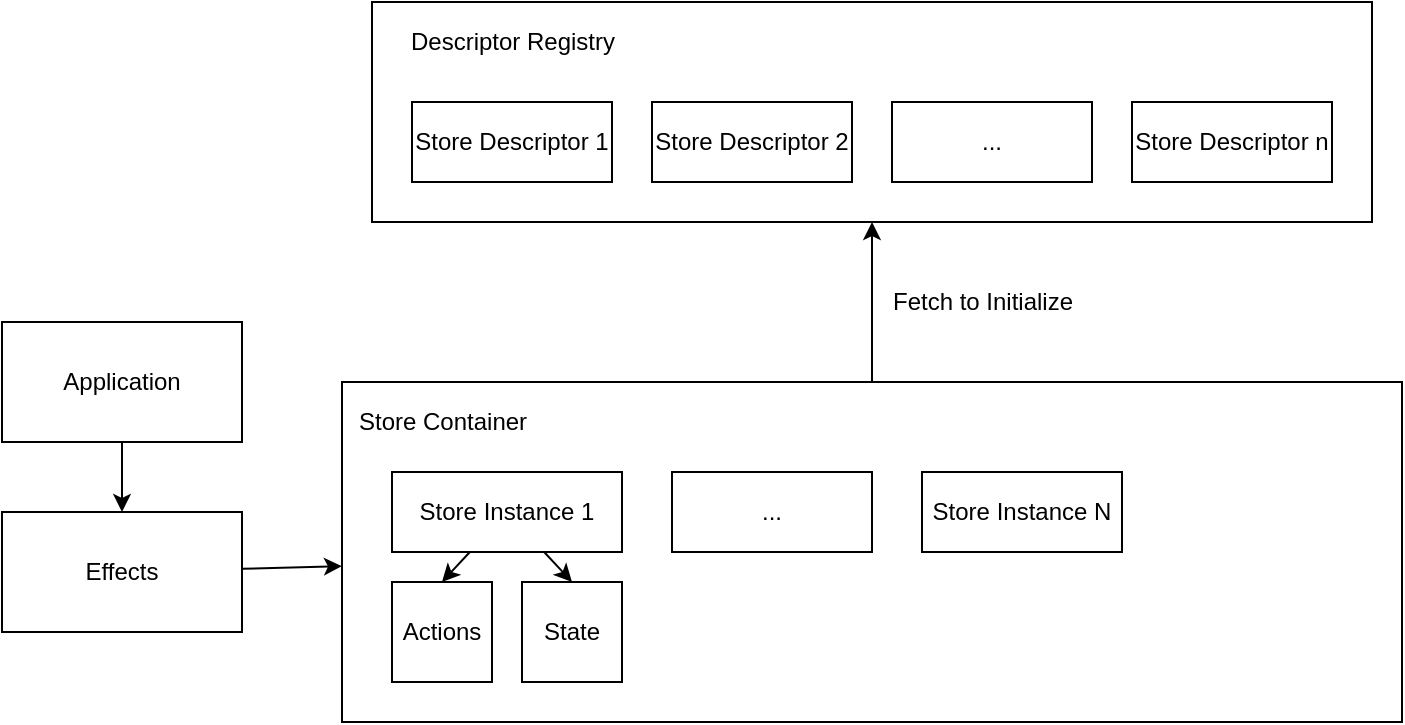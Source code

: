 <mxfile>
    <diagram id="NG4mDt8sBnrd90Z5a9If" name="design v1">
        <mxGraphModel dx="1103" dy="927" grid="1" gridSize="10" guides="1" tooltips="1" connect="1" arrows="1" fold="1" page="1" pageScale="1" pageWidth="827" pageHeight="1169" math="0" shadow="0">
            <root>
                <mxCell id="0"/>
                <mxCell id="1" parent="0"/>
                <mxCell id="33" style="edgeStyle=none;html=1;exitX=0.5;exitY=0;exitDx=0;exitDy=0;entryX=0.5;entryY=1;entryDx=0;entryDy=0;" parent="1" source="21" target="27" edge="1">
                    <mxGeometry relative="1" as="geometry"/>
                </mxCell>
                <mxCell id="21" value="" style="rounded=0;whiteSpace=wrap;html=1;" parent="1" vertex="1">
                    <mxGeometry x="200" y="520" width="530" height="170" as="geometry"/>
                </mxCell>
                <mxCell id="26" style="edgeStyle=none;html=1;" parent="1" source="2" target="23" edge="1">
                    <mxGeometry relative="1" as="geometry"/>
                </mxCell>
                <mxCell id="2" value="Application" style="rounded=0;whiteSpace=wrap;html=1;" parent="1" vertex="1">
                    <mxGeometry x="30" y="490" width="120" height="60" as="geometry"/>
                </mxCell>
                <mxCell id="18" style="edgeStyle=none;html=1;entryX=0.5;entryY=0;entryDx=0;entryDy=0;" parent="1" source="4" target="14" edge="1">
                    <mxGeometry relative="1" as="geometry"/>
                </mxCell>
                <mxCell id="19" style="edgeStyle=none;html=1;entryX=0.5;entryY=0;entryDx=0;entryDy=0;" parent="1" source="4" target="15" edge="1">
                    <mxGeometry relative="1" as="geometry"/>
                </mxCell>
                <mxCell id="4" value="Store Instance 1" style="rounded=0;whiteSpace=wrap;html=1;" parent="1" vertex="1">
                    <mxGeometry x="225" y="565" width="115" height="40" as="geometry"/>
                </mxCell>
                <mxCell id="8" value="..." style="rounded=0;whiteSpace=wrap;html=1;" parent="1" vertex="1">
                    <mxGeometry x="365" y="565" width="100" height="40" as="geometry"/>
                </mxCell>
                <mxCell id="9" value="Store Instance N" style="rounded=0;whiteSpace=wrap;html=1;" parent="1" vertex="1">
                    <mxGeometry x="490" y="565" width="100" height="40" as="geometry"/>
                </mxCell>
                <mxCell id="14" value="State" style="whiteSpace=wrap;html=1;aspect=fixed;" parent="1" vertex="1">
                    <mxGeometry x="290" y="620" width="50" height="50" as="geometry"/>
                </mxCell>
                <mxCell id="15" value="Actions" style="whiteSpace=wrap;html=1;aspect=fixed;" parent="1" vertex="1">
                    <mxGeometry x="225" y="620" width="50" height="50" as="geometry"/>
                </mxCell>
                <mxCell id="22" value="Store Container" style="text;html=1;align=center;verticalAlign=middle;resizable=0;points=[];autosize=1;strokeColor=none;fillColor=none;" parent="1" vertex="1">
                    <mxGeometry x="200" y="530" width="100" height="20" as="geometry"/>
                </mxCell>
                <mxCell id="24" style="edgeStyle=none;html=1;" parent="1" source="23" target="21" edge="1">
                    <mxGeometry relative="1" as="geometry"/>
                </mxCell>
                <mxCell id="23" value="Effects" style="rounded=0;whiteSpace=wrap;html=1;" parent="1" vertex="1">
                    <mxGeometry x="30" y="585" width="120" height="60" as="geometry"/>
                </mxCell>
                <mxCell id="27" value="" style="rounded=0;whiteSpace=wrap;html=1;" parent="1" vertex="1">
                    <mxGeometry x="215" y="330" width="500" height="110" as="geometry"/>
                </mxCell>
                <mxCell id="28" value="Descriptor Registry" style="text;html=1;align=center;verticalAlign=middle;resizable=0;points=[];autosize=1;strokeColor=none;fillColor=none;" parent="1" vertex="1">
                    <mxGeometry x="225" y="340" width="120" height="20" as="geometry"/>
                </mxCell>
                <mxCell id="29" value="Store Descriptor 1" style="rounded=0;whiteSpace=wrap;html=1;" parent="1" vertex="1">
                    <mxGeometry x="235" y="380" width="100" height="40" as="geometry"/>
                </mxCell>
                <mxCell id="30" value="Store Descriptor 2" style="rounded=0;whiteSpace=wrap;html=1;" parent="1" vertex="1">
                    <mxGeometry x="355" y="380" width="100" height="40" as="geometry"/>
                </mxCell>
                <mxCell id="31" value="..." style="rounded=0;whiteSpace=wrap;html=1;" parent="1" vertex="1">
                    <mxGeometry x="475" y="380" width="100" height="40" as="geometry"/>
                </mxCell>
                <mxCell id="32" value="Store Descriptor n" style="rounded=0;whiteSpace=wrap;html=1;" parent="1" vertex="1">
                    <mxGeometry x="595" y="380" width="100" height="40" as="geometry"/>
                </mxCell>
                <mxCell id="34" value="Fetch to Initialize" style="text;html=1;align=center;verticalAlign=middle;resizable=0;points=[];autosize=1;strokeColor=none;fillColor=none;" parent="1" vertex="1">
                    <mxGeometry x="465" y="470" width="110" height="20" as="geometry"/>
                </mxCell>
            </root>
        </mxGraphModel>
    </diagram>
    <diagram id="Qhiy7LC2UAvs7l-Z-oj9" name="design v2">
        <mxGraphModel dx="1103" dy="927" grid="1" gridSize="10" guides="1" tooltips="1" connect="1" arrows="1" fold="1" page="1" pageScale="1" pageWidth="827" pageHeight="1169" math="0" shadow="0">
            <root>
                <mxCell id="g8Dly5Uk3rO8fFj6--9Y-0"/>
                <mxCell id="g8Dly5Uk3rO8fFj6--9Y-1" parent="g8Dly5Uk3rO8fFj6--9Y-0"/>
            </root>
        </mxGraphModel>
    </diagram>
</mxfile>